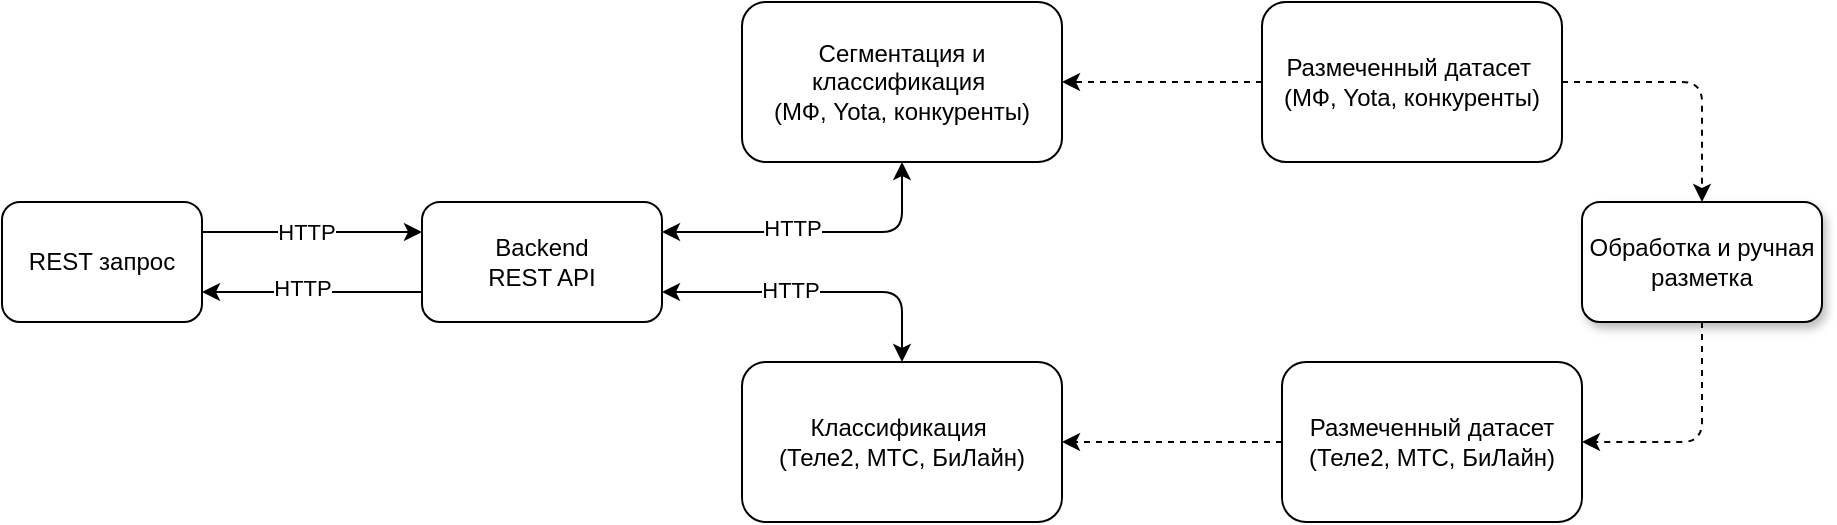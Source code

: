 <mxfile version="24.4.3" type="google">
  <diagram name="Page-1" id="6mgrjFv5v3D1odC5MP7s">
    <mxGraphModel grid="0" page="0" gridSize="10" guides="0" tooltips="1" connect="1" arrows="1" fold="1" pageScale="1" pageWidth="827" pageHeight="1169" math="0" shadow="0">
      <root>
        <mxCell id="0" />
        <mxCell id="1" parent="0" />
        <mxCell id="6jlCXhnixeCqRIsfp9DH-6" style="edgeStyle=orthogonalEdgeStyle;rounded=1;orthogonalLoop=1;jettySize=auto;html=1;startArrow=classic;startFill=1;exitX=1;exitY=0.25;exitDx=0;exitDy=0;curved=0;" edge="1" parent="1" source="6jlCXhnixeCqRIsfp9DH-1" target="6jlCXhnixeCqRIsfp9DH-2">
          <mxGeometry relative="1" as="geometry">
            <mxPoint x="610" y="170" as="sourcePoint" />
          </mxGeometry>
        </mxCell>
        <mxCell id="5yszFdCzzGrdYxJ434db-7" value="HTTP" style="edgeLabel;html=1;align=center;verticalAlign=middle;resizable=0;points=[];" connectable="0" vertex="1" parent="6jlCXhnixeCqRIsfp9DH-6">
          <mxGeometry x="-0.164" y="2" relative="1" as="geometry">
            <mxPoint as="offset" />
          </mxGeometry>
        </mxCell>
        <mxCell id="6jlCXhnixeCqRIsfp9DH-9" style="edgeStyle=orthogonalEdgeStyle;rounded=1;orthogonalLoop=1;jettySize=auto;html=1;exitX=1;exitY=0.25;exitDx=0;exitDy=0;entryX=0;entryY=0.25;entryDx=0;entryDy=0;curved=0;" edge="1" parent="1" target="6jlCXhnixeCqRIsfp9DH-1" source="5yszFdCzzGrdYxJ434db-6">
          <mxGeometry relative="1" as="geometry">
            <mxPoint x="280" y="194.667" as="sourcePoint" />
          </mxGeometry>
        </mxCell>
        <mxCell id="6jlCXhnixeCqRIsfp9DH-11" value="HTTP" style="edgeLabel;html=1;align=center;verticalAlign=middle;resizable=0;points=[];" connectable="0" vertex="1" parent="6jlCXhnixeCqRIsfp9DH-9">
          <mxGeometry x="-0.08" relative="1" as="geometry">
            <mxPoint x="1" as="offset" />
          </mxGeometry>
        </mxCell>
        <mxCell id="6jlCXhnixeCqRIsfp9DH-10" style="edgeStyle=orthogonalEdgeStyle;rounded=1;orthogonalLoop=1;jettySize=auto;html=1;exitX=0;exitY=0.75;exitDx=0;exitDy=0;entryX=1;entryY=0.75;entryDx=0;entryDy=0;curved=0;" edge="1" parent="1" source="6jlCXhnixeCqRIsfp9DH-1" target="5yszFdCzzGrdYxJ434db-6">
          <mxGeometry relative="1" as="geometry">
            <mxPoint x="280" y="224.667" as="targetPoint" />
          </mxGeometry>
        </mxCell>
        <mxCell id="6jlCXhnixeCqRIsfp9DH-12" value="HTTP" style="edgeLabel;html=1;align=center;verticalAlign=middle;resizable=0;points=[];" connectable="0" vertex="1" parent="6jlCXhnixeCqRIsfp9DH-10">
          <mxGeometry x="0.097" y="-2" relative="1" as="geometry">
            <mxPoint as="offset" />
          </mxGeometry>
        </mxCell>
        <mxCell id="6jlCXhnixeCqRIsfp9DH-1" value="Backend&lt;br&gt;REST API" style="rounded=1;whiteSpace=wrap;html=1;" vertex="1" parent="1">
          <mxGeometry x="450" y="180" width="120" height="60" as="geometry" />
        </mxCell>
        <mxCell id="6jlCXhnixeCqRIsfp9DH-2" value="Сегментация и классификация&amp;nbsp;&lt;div&gt;(МФ, Yota, конкуренты)&lt;/div&gt;" style="rounded=1;whiteSpace=wrap;html=1;" vertex="1" parent="1">
          <mxGeometry x="610" y="80" width="160" height="80" as="geometry" />
        </mxCell>
        <mxCell id="6jlCXhnixeCqRIsfp9DH-7" style="edgeStyle=orthogonalEdgeStyle;rounded=1;orthogonalLoop=1;jettySize=auto;html=1;entryX=1;entryY=0.75;entryDx=0;entryDy=0;startArrow=classic;startFill=1;exitX=0.5;exitY=0;exitDx=0;exitDy=0;curved=0;" edge="1" parent="1" source="5yszFdCzzGrdYxJ434db-3" target="6jlCXhnixeCqRIsfp9DH-1">
          <mxGeometry relative="1" as="geometry">
            <mxPoint x="600" y="305" as="sourcePoint" />
          </mxGeometry>
        </mxCell>
        <mxCell id="5yszFdCzzGrdYxJ434db-8" value="HTTP" style="edgeLabel;html=1;align=center;verticalAlign=middle;resizable=0;points=[];" connectable="0" vertex="1" parent="6jlCXhnixeCqRIsfp9DH-7">
          <mxGeometry x="0.182" y="-1" relative="1" as="geometry">
            <mxPoint as="offset" />
          </mxGeometry>
        </mxCell>
        <mxCell id="5yszFdCzzGrdYxJ434db-1" style="edgeStyle=orthogonalEdgeStyle;rounded=1;orthogonalLoop=1;jettySize=auto;html=1;dashed=1;curved=0;" edge="1" parent="1" source="5yszFdCzzGrdYxJ434db-4" target="5yszFdCzzGrdYxJ434db-3">
          <mxGeometry relative="1" as="geometry">
            <mxPoint x="840" y="300" as="sourcePoint" />
            <mxPoint x="780" y="305" as="targetPoint" />
          </mxGeometry>
        </mxCell>
        <mxCell id="6jlCXhnixeCqRIsfp9DH-5" style="edgeStyle=orthogonalEdgeStyle;rounded=1;orthogonalLoop=1;jettySize=auto;html=1;exitX=0;exitY=0.5;exitDx=0;exitDy=0;entryX=1;entryY=0.5;entryDx=0;entryDy=0;dashed=1;curved=0;" edge="1" parent="1" source="6jlCXhnixeCqRIsfp9DH-4" target="6jlCXhnixeCqRIsfp9DH-2">
          <mxGeometry relative="1" as="geometry" />
        </mxCell>
        <mxCell id="6jlCXhnixeCqRIsfp9DH-15" value="" style="edgeStyle=orthogonalEdgeStyle;rounded=1;orthogonalLoop=1;jettySize=auto;html=1;entryX=0.5;entryY=0;entryDx=0;entryDy=0;dashed=1;curved=0;" edge="1" parent="1" source="6jlCXhnixeCqRIsfp9DH-4" target="6jlCXhnixeCqRIsfp9DH-13">
          <mxGeometry relative="1" as="geometry" />
        </mxCell>
        <mxCell id="6jlCXhnixeCqRIsfp9DH-4" value="Размеченный датасет&amp;nbsp;&lt;div&gt;(МФ, Yota, конкуренты)&lt;/div&gt;" style="rounded=1;whiteSpace=wrap;html=1;" vertex="1" parent="1">
          <mxGeometry x="870" y="80" width="150" height="80" as="geometry" />
        </mxCell>
        <mxCell id="5yszFdCzzGrdYxJ434db-2" style="edgeStyle=orthogonalEdgeStyle;rounded=1;orthogonalLoop=1;jettySize=auto;html=1;exitX=0.5;exitY=1;exitDx=0;exitDy=0;entryX=1;entryY=0.5;entryDx=0;entryDy=0;dashed=1;curved=0;" edge="1" parent="1" source="6jlCXhnixeCqRIsfp9DH-13" target="5yszFdCzzGrdYxJ434db-4">
          <mxGeometry relative="1" as="geometry">
            <mxPoint x="960" y="300" as="targetPoint" />
          </mxGeometry>
        </mxCell>
        <mxCell id="6jlCXhnixeCqRIsfp9DH-13" value="Обработка и ручная разметка" style="rounded=1;whiteSpace=wrap;html=1;shadow=1;" vertex="1" parent="1">
          <mxGeometry x="1030" y="180" width="120" height="60" as="geometry" />
        </mxCell>
        <mxCell id="5yszFdCzzGrdYxJ434db-3" value="Классификация&amp;nbsp;&lt;div&gt;(Теле2, МТС, БиЛайн)&lt;/div&gt;" style="rounded=1;whiteSpace=wrap;html=1;" vertex="1" parent="1">
          <mxGeometry x="610" y="260" width="160" height="80" as="geometry" />
        </mxCell>
        <mxCell id="5yszFdCzzGrdYxJ434db-4" value="Размеченный датасет (Теле2, МТС, БиЛайн)" style="rounded=1;whiteSpace=wrap;html=1;" vertex="1" parent="1">
          <mxGeometry x="880" y="260" width="150" height="80" as="geometry" />
        </mxCell>
        <mxCell id="5yszFdCzzGrdYxJ434db-6" value="REST запрос" style="rounded=1;whiteSpace=wrap;html=1;" vertex="1" parent="1">
          <mxGeometry x="240" y="180" width="100" height="60" as="geometry" />
        </mxCell>
      </root>
    </mxGraphModel>
  </diagram>
</mxfile>
